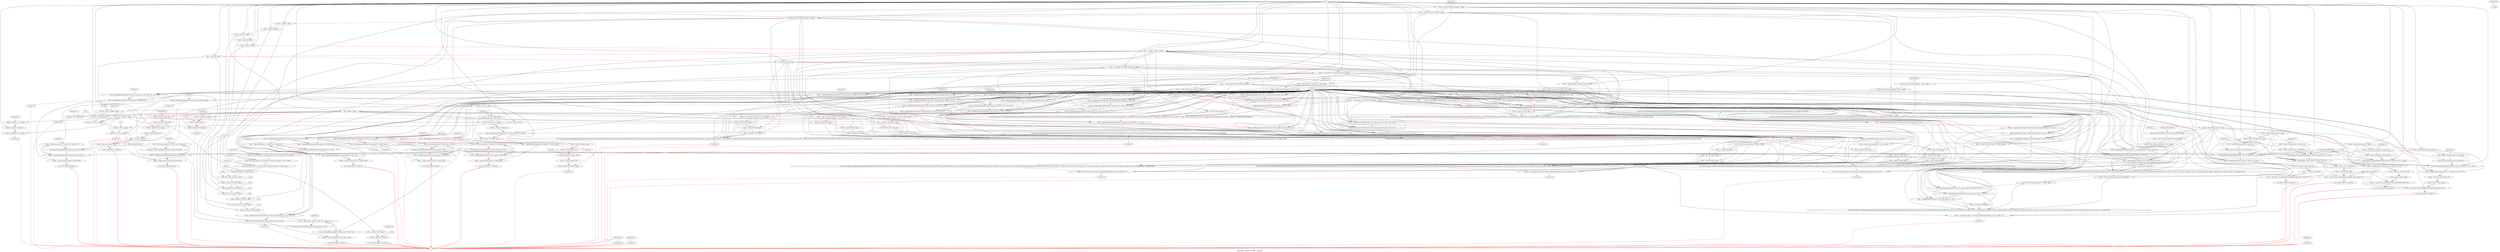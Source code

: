 digraph G {
compound=true
label="Black edges - dataflow, red edges - control flow"
"t410" [label="  %t410 = alloca %\"class.hls::stream.8\"*, align 8"]
"t411" [label="  %t411 = alloca %\"class.hls::stream.8\"*, align 8"]
"t412" [label="  %t412 = alloca %\"class.hls::stream.3\"*, align 8"]
"t413" [label="  %t413 = alloca i16, align 2"]
"t414" [label="  %t414 = alloca i16, align 2"]
"t415" [label="  %t415 = alloca i16, align 2"]
"t416" [label="  %t416 = alloca i16, align 2"]
"t417" [label="  %t417 = alloca i16, align 2"]
"t418" [label="  %t418 = alloca i16, align 2"]
"t419" [label="  %t419 = alloca i16, align 2"]
"t420" [label="  %t420 = alloca i16, align 2"]
"HA_1" [label="  %HA_1 = alloca [480 x [9 x %class.ap_uint.10]], align 16"]
"HA_2" [label="  %HA_2 = alloca [480 x [9 x %class.ap_uint.10]], align 16"]
"HA_3" [label="  %HA_3 = alloca [480 x [9 x %class.ap_uint.10]], align 16"]
"ssv_1" [label="  %ssv_1 = alloca [480 x %class.ap_uint.11], align 16"]
"ssv_2" [label="  %ssv_2 = alloca [480 x %class.ap_uint.11], align 16"]
"ssv_3" [label="  %ssv_3 = alloca [480 x %class.ap_uint.11], align 16"]
"bin_center" [label="  %bin_center = alloca [9 x i16], align 16"]
"offset" [label="  %offset = alloca i16, align 2"]
"bi" [label="  %bi = alloca i16, align 2"]
"_s_i" [label="  %_s_i = alloca i32, align 4"]
"_l_i" [label="  %_l_i = alloca i8, align 1"]
"idx" [label="  %idx = alloca %class.ap_uint.12, align 1"]
"t421" [label="  %t421 = alloca %class.ap_uint.12, align 1"]
"t422" [label="  %t422 = alloca %class.ap_uint.12, align 1"]
"t423" [label="  %t423 = alloca %class.ap_uint.12, align 1"]
"t424" [label="  %t424 = alloca %class.ap_uint.12, align 1"]
"_1" [label="  store %\"class.hls::stream.8\"* %_phase_strm, %\"class.hls::stream.8\"** %t410, align 8"]
"_2" [label="  store %\"class.hls::stream.8\"* %_mag_strm, %\"class.hls::stream.8\"** %t411, align 8"]
"_3" [label="  store %\"class.hls::stream.3\"* %_block_strm, %\"class.hls::stream.3\"** %t412, align 8"]
"_4" [label="  store i16 %_height, i16* %t413, align 2"]
"_5" [label="  store i16 %_width, i16* %t414, align 2"]
"_6" [label="  store i16 %novw, i16* %t415, align 2"]
"_7" [label="  store i16 %nohw, i16* %t416, align 2"]
"_8" [label="  store i16 %novc, i16* %t417, align 2"]
"_9" [label="  store i16 %nohc, i16* %t418, align 2"]
"_10" [label="  store i16 %novb, i16* %t419, align 2"]
"_11" [label="  store i16 %nohb, i16* %t420, align 2"]
"t425" [label="  %t425 = getelementptr inbounds [480 x [9 x %class.ap_uint.10]]* %HA_1, i32 0, i32 0, i32 0"]
"t426" [label="  %t426 = getelementptr inbounds %class.ap_uint.10* %t425, i64 4320"]
"_12" [label="  br label %1"]
"unk_block_1" -> "t410"[color=red]
"i32 1" -> "t410"
"t410" -> "t411"[color=red weight=2]
"i32 1" -> "t411"
"t411" -> "t412"[color=red weight=2]
"i32 1" -> "t412"
"t412" -> "t413"[color=red weight=2]
"i32 1" -> "t413"
"t413" -> "t414"[color=red weight=2]
"i32 1" -> "t414"
"t414" -> "t415"[color=red weight=2]
"i32 1" -> "t415"
"t415" -> "t416"[color=red weight=2]
"i32 1" -> "t416"
"t416" -> "t417"[color=red weight=2]
"i32 1" -> "t417"
"t417" -> "t418"[color=red weight=2]
"i32 1" -> "t418"
"t418" -> "t419"[color=red weight=2]
"i32 1" -> "t419"
"t419" -> "t420"[color=red weight=2]
"i32 1" -> "t420"
"t420" -> "HA_1"[color=red weight=2]
"i32 1" -> "HA_1"
"HA_1" -> "HA_2"[color=red weight=2]
"i32 1" -> "HA_2"
"HA_2" -> "HA_3"[color=red weight=2]
"i32 1" -> "HA_3"
"HA_3" -> "ssv_1"[color=red weight=2]
"i32 1" -> "ssv_1"
"ssv_1" -> "ssv_2"[color=red weight=2]
"i32 1" -> "ssv_2"
"ssv_2" -> "ssv_3"[color=red weight=2]
"i32 1" -> "ssv_3"
"ssv_3" -> "bin_center"[color=red weight=2]
"i32 1" -> "bin_center"
"bin_center" -> "offset"[color=red weight=2]
"i32 1" -> "offset"
"offset" -> "bi"[color=red weight=2]
"i32 1" -> "bi"
"bi" -> "_s_i"[color=red weight=2]
"i32 1" -> "_s_i"
"_s_i" -> "_l_i"[color=red weight=2]
"i32 1" -> "_l_i"
"_l_i" -> "idx"[color=red weight=2]
"i32 1" -> "idx"
"idx" -> "t421"[color=red weight=2]
"i32 1" -> "t421"
"t421" -> "t422"[color=red weight=2]
"i32 1" -> "t422"
"t422" -> "t423"[color=red weight=2]
"i32 1" -> "t423"
"t423" -> "t424"[color=red weight=2]
"i32 1" -> "t424"
"t424" -> "_1"[color=red weight=2]
"_phase_strm" -> "_1"
"t410" -> "_1"
"_1" -> "_2"[color=red weight=2]
"_mag_strm" -> "_2"
"t411" -> "_2"
"_2" -> "_3"[color=red weight=2]
"_block_strm" -> "_3"
"t412" -> "_3"
"_3" -> "_4"[color=red weight=2]
"_height" -> "_4"
"t413" -> "_4"
"_4" -> "_5"[color=red weight=2]
"_width" -> "_5"
"t414" -> "_5"
"_5" -> "_6"[color=red weight=2]
"novw" -> "_6"
"t415" -> "_6"
"_6" -> "_7"[color=red weight=2]
"nohw" -> "_7"
"t416" -> "_7"
"_7" -> "_8"[color=red weight=2]
"novc" -> "_8"
"t417" -> "_8"
"_8" -> "_9"[color=red weight=2]
"nohc" -> "_9"
"t418" -> "_9"
"_9" -> "_10"[color=red weight=2]
"novb" -> "_10"
"t419" -> "_10"
"_10" -> "_11"[color=red weight=2]
"nohb" -> "_11"
"t420" -> "_11"
"_11" -> "t425"[color=red weight=2]
"HA_1" -> "t425"
"i32 0" -> "t425"
"i32 0" -> "t425"
"i32 0" -> "t425"
"t425" -> "t426"[color=red weight=2]
"t425" -> "t426"
"i64 4320" -> "t426"
"t426" -> "_12"[color=red weight=2]
"_12" -> ""[color=red]

"t427" [label="  %t427 = phi %class.ap_uint.10* [ %t425, %0 ], [ %t428, %1 ]"]
"_13" [label="  call void @_ZN7ap_uintILi25EEC1Ev(%class.ap_uint.10* %t427)"]
"t428" [label="  %t428 = getelementptr inbounds %class.ap_uint.10* %t427, i64 1"]
"t429" [label="  %t429 = icmp eq %class.ap_uint.10* %t428, %t426"]
"_14" [label="  br i1 %t429, label %2, label %1"]
"unk_block_2" -> "t427"[color=red]
"t425" -> "t427"
"t428" -> "t427"
"t427" -> "_13"[color=red weight=2]
"t427" -> "_13"
"_ZN7ap_uintILi25EEC1Ev" -> "_13"
"_13" -> "t428"[color=red weight=2]
"t427" -> "t428"
"i64 1" -> "t428"
"t428" -> "t429"[color=red weight=2]
"t428" -> "t429"
"t426" -> "t429"
"t429" -> "_14"[color=red weight=2]
"t429" -> "_14"
"_14" -> ""[color=red]
"_14" -> ""[color=red]

"t430" [label="  %t430 = getelementptr inbounds [480 x [9 x %class.ap_uint.10]]* %HA_2, i32 0, i32 0, i32 0"]
"t431" [label="  %t431 = getelementptr inbounds %class.ap_uint.10* %t430, i64 4320"]
"_15" [label="  br label %3"]
"unk_block_3" -> "t430"[color=red]
"HA_2" -> "t430"
"i32 0" -> "t430"
"i32 0" -> "t430"
"i32 0" -> "t430"
"t430" -> "t431"[color=red weight=2]
"t430" -> "t431"
"i64 4320" -> "t431"
"t431" -> "_15"[color=red weight=2]
"_15" -> ""[color=red]

"t432" [label="  %t432 = phi %class.ap_uint.10* [ %t430, %2 ], [ %t433, %3 ]"]
"_16" [label="  call void @_ZN7ap_uintILi25EEC1Ev(%class.ap_uint.10* %t432)"]
"t433" [label="  %t433 = getelementptr inbounds %class.ap_uint.10* %t432, i64 1"]
"t434" [label="  %t434 = icmp eq %class.ap_uint.10* %t433, %t431"]
"_17" [label="  br i1 %t434, label %4, label %3"]
"unk_block_4" -> "t432"[color=red]
"t430" -> "t432"
"t433" -> "t432"
"t432" -> "_16"[color=red weight=2]
"t432" -> "_16"
"_ZN7ap_uintILi25EEC1Ev" -> "_16"
"_16" -> "t433"[color=red weight=2]
"t432" -> "t433"
"i64 1" -> "t433"
"t433" -> "t434"[color=red weight=2]
"t433" -> "t434"
"t431" -> "t434"
"t434" -> "_17"[color=red weight=2]
"t434" -> "_17"
"_17" -> ""[color=red]
"_17" -> ""[color=red]

"t435" [label="  %t435 = getelementptr inbounds [480 x [9 x %class.ap_uint.10]]* %HA_3, i32 0, i32 0, i32 0"]
"t436" [label="  %t436 = getelementptr inbounds %class.ap_uint.10* %t435, i64 4320"]
"_18" [label="  br label %5"]
"unk_block_5" -> "t435"[color=red]
"HA_3" -> "t435"
"i32 0" -> "t435"
"i32 0" -> "t435"
"i32 0" -> "t435"
"t435" -> "t436"[color=red weight=2]
"t435" -> "t436"
"i64 4320" -> "t436"
"t436" -> "_18"[color=red weight=2]
"_18" -> ""[color=red]

"t437" [label="  %t437 = phi %class.ap_uint.10* [ %t435, %4 ], [ %t438, %5 ]"]
"_19" [label="  call void @_ZN7ap_uintILi25EEC1Ev(%class.ap_uint.10* %t437)"]
"t438" [label="  %t438 = getelementptr inbounds %class.ap_uint.10* %t437, i64 1"]
"t439" [label="  %t439 = icmp eq %class.ap_uint.10* %t438, %t436"]
"_20" [label="  br i1 %t439, label %6, label %5"]
"unk_block_6" -> "t437"[color=red]
"t435" -> "t437"
"t438" -> "t437"
"t437" -> "_19"[color=red weight=2]
"t437" -> "_19"
"_ZN7ap_uintILi25EEC1Ev" -> "_19"
"_19" -> "t438"[color=red weight=2]
"t437" -> "t438"
"i64 1" -> "t438"
"t438" -> "t439"[color=red weight=2]
"t438" -> "t439"
"t436" -> "t439"
"t439" -> "_20"[color=red weight=2]
"t439" -> "_20"
"_20" -> ""[color=red]
"_20" -> ""[color=red]

"t440" [label="  %t440 = getelementptr inbounds [480 x %class.ap_uint.11]* %ssv_1, i32 0, i32 0"]
"t441" [label="  %t441 = getelementptr inbounds %class.ap_uint.11* %t440, i64 480"]
"_21" [label="  br label %7"]
"unk_block_7" -> "t440"[color=red]
"ssv_1" -> "t440"
"i32 0" -> "t440"
"i32 0" -> "t440"
"t440" -> "t441"[color=red weight=2]
"t440" -> "t441"
"i64 480" -> "t441"
"t441" -> "_21"[color=red weight=2]
"_21" -> ""[color=red]

"t442" [label="  %t442 = phi %class.ap_uint.11* [ %t440, %6 ], [ %t443, %7 ]"]
"_22" [label="  call void @_ZN7ap_uintILi48EEC1Ev(%class.ap_uint.11* %t442)"]
"t443" [label="  %t443 = getelementptr inbounds %class.ap_uint.11* %t442, i64 1"]
"t444" [label="  %t444 = icmp eq %class.ap_uint.11* %t443, %t441"]
"_23" [label="  br i1 %t444, label %8, label %7"]
"unk_block_8" -> "t442"[color=red]
"t440" -> "t442"
"t443" -> "t442"
"t442" -> "_22"[color=red weight=2]
"t442" -> "_22"
"_ZN7ap_uintILi48EEC1Ev" -> "_22"
"_22" -> "t443"[color=red weight=2]
"t442" -> "t443"
"i64 1" -> "t443"
"t443" -> "t444"[color=red weight=2]
"t443" -> "t444"
"t441" -> "t444"
"t444" -> "_23"[color=red weight=2]
"t444" -> "_23"
"_23" -> ""[color=red]
"_23" -> ""[color=red]

"t445" [label="  %t445 = getelementptr inbounds [480 x %class.ap_uint.11]* %ssv_2, i32 0, i32 0"]
"t446" [label="  %t446 = getelementptr inbounds %class.ap_uint.11* %t445, i64 480"]
"_24" [label="  br label %9"]
"unk_block_9" -> "t445"[color=red]
"ssv_2" -> "t445"
"i32 0" -> "t445"
"i32 0" -> "t445"
"t445" -> "t446"[color=red weight=2]
"t445" -> "t446"
"i64 480" -> "t446"
"t446" -> "_24"[color=red weight=2]
"_24" -> ""[color=red]

"t447" [label="  %t447 = phi %class.ap_uint.11* [ %t445, %8 ], [ %t448, %9 ]"]
"_25" [label="  call void @_ZN7ap_uintILi48EEC1Ev(%class.ap_uint.11* %t447)"]
"t448" [label="  %t448 = getelementptr inbounds %class.ap_uint.11* %t447, i64 1"]
"t449" [label="  %t449 = icmp eq %class.ap_uint.11* %t448, %t446"]
"_26" [label="  br i1 %t449, label %10, label %9"]
"unk_block_10" -> "t447"[color=red]
"t445" -> "t447"
"t448" -> "t447"
"t447" -> "_25"[color=red weight=2]
"t447" -> "_25"
"_ZN7ap_uintILi48EEC1Ev" -> "_25"
"_25" -> "t448"[color=red weight=2]
"t447" -> "t448"
"i64 1" -> "t448"
"t448" -> "t449"[color=red weight=2]
"t448" -> "t449"
"t446" -> "t449"
"t449" -> "_26"[color=red weight=2]
"t449" -> "_26"
"_26" -> ""[color=red]
"_26" -> ""[color=red]

"t450" [label="  %t450 = getelementptr inbounds [480 x %class.ap_uint.11]* %ssv_3, i32 0, i32 0"]
"t451" [label="  %t451 = getelementptr inbounds %class.ap_uint.11* %t450, i64 480"]
"_27" [label="  br label %11"]
"unk_block_11" -> "t450"[color=red]
"ssv_3" -> "t450"
"i32 0" -> "t450"
"i32 0" -> "t450"
"t450" -> "t451"[color=red weight=2]
"t450" -> "t451"
"i64 480" -> "t451"
"t451" -> "_27"[color=red weight=2]
"_27" -> ""[color=red]

"t452" [label="  %t452 = phi %class.ap_uint.11* [ %t450, %10 ], [ %t453, %11 ]"]
"_28" [label="  call void @_ZN7ap_uintILi48EEC1Ev(%class.ap_uint.11* %t452)"]
"t453" [label="  %t453 = getelementptr inbounds %class.ap_uint.11* %t452, i64 1"]
"t454" [label="  %t454 = icmp eq %class.ap_uint.11* %t453, %t451"]
"_29" [label="  br i1 %t454, label %12, label %11"]
"unk_block_12" -> "t452"[color=red]
"t450" -> "t452"
"t453" -> "t452"
"t452" -> "_28"[color=red weight=2]
"t452" -> "_28"
"_ZN7ap_uintILi48EEC1Ev" -> "_28"
"_28" -> "t453"[color=red weight=2]
"t452" -> "t453"
"i64 1" -> "t453"
"t453" -> "t454"[color=red weight=2]
"t453" -> "t454"
"t451" -> "t454"
"t454" -> "_29"[color=red weight=2]
"t454" -> "_29"
"_29" -> ""[color=red]
"_29" -> ""[color=red]

"_30" [label="  store i16 1280, i16* %offset, align 2"]
"_31" [label="  store i16 0, i16* %bi, align 2"]
"_32" [label="  store i32 0, i32* %_s_i, align 4"]
"_33" [label="  store i8 0, i8* %_l_i, align 1"]
"_34" [label="  store i32 0, i32* %_s_i, align 4"]
"_35" [label="  br label %13"]
"unk_block_13" -> "_30"[color=red]
"i16 1280" -> "_30"
"offset" -> "_30"
"_30" -> "_31"[color=red weight=2]
"i16 0" -> "_31"
"bi" -> "_31"
"_31" -> "_32"[color=red weight=2]
"i32 0" -> "_32"
"_s_i" -> "_32"
"_32" -> "_33"[color=red weight=2]
"i8 0" -> "_33"
"_l_i" -> "_33"
"_33" -> "_34"[color=red weight=2]
"i32 0" -> "_34"
"_s_i" -> "_34"
"_34" -> "_35"[color=red weight=2]
"_35" -> ""[color=red]

"t455" [label="  %t455 = load i32* %_s_i, align 4"]
"t456" [label="  %t456 = icmp sle i32 %t455, 8"]
"_36" [label="  br i1 %t456, label %14, label %16"]
"unk_block_14" -> "t455"[color=red]
"_s_i" -> "t455"
"t455" -> "t456"[color=red weight=2]
"t455" -> "t456"
"i32 8" -> "t456"
"t456" -> "_36"[color=red weight=2]
"t456" -> "_36"
"_36" -> ""[color=red]
"_36" -> ""[color=red]

"t457" [label="  %t457 = load i16* %offset, align 2"]
"t458" [label="  %t458 = load i32* %_s_i, align 4"]
"t459" [label="  %t459 = sext i32 %t458 to i64"]
"t460" [label="  %t460 = getelementptr inbounds [9 x i16]* %bin_center, i32 0, i64 %t459"]
"_37" [label="  store i16 %t457, i16* %t460, align 2"]
"t461" [label="  %t461 = load i16* %offset, align 2"]
"t462" [label="  %t462 = zext i16 %t461 to i32"]
"t463" [label="  %t463 = add nsw i32 %t462, 2560"]
"t464" [label="  %t464 = trunc i32 %t463 to i16"]
"_38" [label="  store i16 %t464, i16* %offset, align 2"]
"_39" [label="  br label %15"]
"unk_block_15" -> "t457"[color=red]
"offset" -> "t457"
"t457" -> "t458"[color=red weight=2]
"_s_i" -> "t458"
"t458" -> "t459"[color=red weight=2]
"t458" -> "t459"
"t459" -> "t460"[color=red weight=2]
"bin_center" -> "t460"
"i32 0" -> "t460"
"t459" -> "t460"
"t460" -> "_37"[color=red weight=2]
"t457" -> "_37"
"t460" -> "_37"
"_37" -> "t461"[color=red weight=2]
"offset" -> "t461"
"t461" -> "t462"[color=red weight=2]
"t461" -> "t462"
"t462" -> "t463"[color=red weight=2]
"t462" -> "t463"
"i32 2560" -> "t463"
"t463" -> "t464"[color=red weight=2]
"t463" -> "t464"
"t464" -> "_38"[color=red weight=2]
"t464" -> "_38"
"offset" -> "_38"
"_38" -> "_39"[color=red weight=2]
"_39" -> ""[color=red]

"t465" [label="  %t465 = load i32* %_s_i, align 4"]
"t466" [label="  %t466 = add nsw i32 %t465, 1"]
"_40" [label="  store i32 %t466, i32* %_s_i, align 4"]
"_41" [label="  br label %13"]
"unk_block_16" -> "t465"[color=red]
"_s_i" -> "t465"
"t465" -> "t466"[color=red weight=2]
"t465" -> "t466"
"i32 1" -> "t466"
"t466" -> "_40"[color=red weight=2]
"t466" -> "_40"
"_s_i" -> "_40"
"_40" -> "_41"[color=red weight=2]
"_41" -> ""[color=red]

"_42" [label="  call void @_ZN7ap_uintILi2EEC1Ev(%class.ap_uint.12* %idx)"]
"t467" [label="  %t467 = load %\"class.hls::stream.8\"** %t410, align 8"]
"t468" [label="  %t468 = load %\"class.hls::stream.8\"** %t411, align 8"]
"t469" [label="  %t469 = getelementptr inbounds [480 x [9 x %class.ap_uint.10]]* %HA_1, i32 0, i32 0"]
"t470" [label="  %t470 = getelementptr inbounds [480 x %class.ap_uint.11]* %ssv_1, i32 0, i32 0"]
"t471" [label="  %t471 = getelementptr inbounds [9 x i16]* %bin_center, i32 0, i32 0"]
"t472" [label="  %t472 = load i16* %t418, align 2"]
"_43" [label="  call void @_ZL204p_Z17xFDHOGcomputeHistILi2160ELi3840ELi2ELi1ELi5ELi8ELi8ELi480ELi3840ELi8ELi20ELi9E7ap_uintILi25EE7ap_uintILi48EEER6streamI7ap_uintILi16EEER6streamI7ap_uintILi16EEEPA9_7ap_uintILi25EEP7ap_uintILi48EEPtt_1RN3hls6streamI7ap_uintILi16EEEES4_PA9_S1_ILi25EEPS1_ILi48EEPtt(%\"class.hls::stream.8\"* %t467, %\"class.hls::stream.8\"* %t468, [9 x %class.ap_uint.10]* %t469, %class.ap_uint.11* %t470, i16* %t471, i16 zeroext %t472)"]
"t473" [label="  %t473 = load %\"class.hls::stream.8\"** %t410, align 8"]
"t474" [label="  %t474 = load %\"class.hls::stream.8\"** %t411, align 8"]
"t475" [label="  %t475 = getelementptr inbounds [480 x [9 x %class.ap_uint.10]]* %HA_2, i32 0, i32 0"]
"t476" [label="  %t476 = getelementptr inbounds [480 x %class.ap_uint.11]* %ssv_2, i32 0, i32 0"]
"t477" [label="  %t477 = getelementptr inbounds [9 x i16]* %bin_center, i32 0, i32 0"]
"t478" [label="  %t478 = load i16* %t418, align 2"]
"_44" [label="  call void @_ZL204p_Z17xFDHOGcomputeHistILi2160ELi3840ELi2ELi1ELi5ELi8ELi8ELi480ELi3840ELi8ELi20ELi9E7ap_uintILi25EE7ap_uintILi48EEER6streamI7ap_uintILi16EEER6streamI7ap_uintILi16EEEPA9_7ap_uintILi25EEP7ap_uintILi48EEPtt_1RN3hls6streamI7ap_uintILi16EEEES4_PA9_S1_ILi25EEPS1_ILi48EEPtt(%\"class.hls::stream.8\"* %t473, %\"class.hls::stream.8\"* %t474, [9 x %class.ap_uint.10]* %t475, %class.ap_uint.11* %t476, i16* %t477, i16 zeroext %t478)"]
"t479" [label="  %t479 = call %class.ap_uint.12* @_ZN7ap_uintILi2EEaSEi(%class.ap_uint.12* %idx, i32 2)"]
"_45" [label="  br label %17"]
"unk_block_17" -> "_42"[color=red]
"idx" -> "_42"
"_ZN7ap_uintILi2EEC1Ev" -> "_42"
"_42" -> "t467"[color=red weight=2]
"t410" -> "t467"
"t467" -> "t468"[color=red weight=2]
"t411" -> "t468"
"t468" -> "t469"[color=red weight=2]
"HA_1" -> "t469"
"i32 0" -> "t469"
"i32 0" -> "t469"
"t469" -> "t470"[color=red weight=2]
"ssv_1" -> "t470"
"i32 0" -> "t470"
"i32 0" -> "t470"
"t470" -> "t471"[color=red weight=2]
"bin_center" -> "t471"
"i32 0" -> "t471"
"i32 0" -> "t471"
"t471" -> "t472"[color=red weight=2]
"t418" -> "t472"
"t472" -> "_43"[color=red weight=2]
"t467" -> "_43"
"t468" -> "_43"
"t469" -> "_43"
"t470" -> "_43"
"t471" -> "_43"
"t472" -> "_43"
"_ZL204p_Z17xFDHOGcomputeHistILi2160ELi3840ELi2ELi1ELi5ELi8ELi8ELi480ELi3840ELi8ELi20ELi9E7ap_uintILi25EE7ap_uintILi48EEER6streamI7ap_uintILi16EEER6streamI7ap_uintILi16EEEPA9_7ap_uintILi25EEP7ap_uintILi48EEPtt_1RN3hls6streamI7ap_uintILi16EEEES4_PA9_S1_ILi25EEPS1_ILi48EEPtt" -> "_43"
"_43" -> "t473"[color=red weight=2]
"t410" -> "t473"
"t473" -> "t474"[color=red weight=2]
"t411" -> "t474"
"t474" -> "t475"[color=red weight=2]
"HA_2" -> "t475"
"i32 0" -> "t475"
"i32 0" -> "t475"
"t475" -> "t476"[color=red weight=2]
"ssv_2" -> "t476"
"i32 0" -> "t476"
"i32 0" -> "t476"
"t476" -> "t477"[color=red weight=2]
"bin_center" -> "t477"
"i32 0" -> "t477"
"i32 0" -> "t477"
"t477" -> "t478"[color=red weight=2]
"t418" -> "t478"
"t478" -> "_44"[color=red weight=2]
"t473" -> "_44"
"t474" -> "_44"
"t475" -> "_44"
"t476" -> "_44"
"t477" -> "_44"
"t478" -> "_44"
"_ZL204p_Z17xFDHOGcomputeHistILi2160ELi3840ELi2ELi1ELi5ELi8ELi8ELi480ELi3840ELi8ELi20ELi9E7ap_uintILi25EE7ap_uintILi48EEER6streamI7ap_uintILi16EEER6streamI7ap_uintILi16EEEPA9_7ap_uintILi25EEP7ap_uintILi48EEPtt_1RN3hls6streamI7ap_uintILi16EEEES4_PA9_S1_ILi25EEPS1_ILi48EEPtt" -> "_44"
"_44" -> "t479"[color=red weight=2]
"idx" -> "t479"
"i32 2" -> "t479"
"_ZN7ap_uintILi2EEaSEi" -> "t479"
"t479" -> "_45"[color=red weight=2]
"_45" -> ""[color=red]

"_46" [label="  store i16 0, i16* %bi, align 2"]
"_47" [label="  br label %18"]
"unk_block_18" -> "_46"[color=red]
"i16 0" -> "_46"
"bi" -> "_46"
"_46" -> "_47"[color=red weight=2]
"_47" -> ""[color=red]

"t480" [label="  %t480 = load i16* %bi, align 2"]
"t481" [label="  %t481 = zext i16 %t480 to i32"]
"t482" [label="  %t482 = load i16* %t419, align 2"]
"t483" [label="  %t483 = zext i16 %t482 to i32"]
"t484" [label="  %t484 = sub nsw i32 %t483, 1"]
"t485" [label="  %t485 = icmp slt i32 %t481, %t484"]
"_48" [label="  br i1 %t485, label %19, label %27"]
"unk_block_19" -> "t480"[color=red]
"bi" -> "t480"
"t480" -> "t481"[color=red weight=2]
"t480" -> "t481"
"t481" -> "t482"[color=red weight=2]
"t419" -> "t482"
"t482" -> "t483"[color=red weight=2]
"t482" -> "t483"
"t483" -> "t484"[color=red weight=2]
"t483" -> "t484"
"i32 1" -> "t484"
"t484" -> "t485"[color=red weight=2]
"t481" -> "t485"
"t484" -> "t485"
"t485" -> "_48"[color=red weight=2]
"t485" -> "_48"
"_48" -> ""[color=red]
"_48" -> ""[color=red]

"t486" [label="  %t486 = bitcast %class.ap_uint.12* %t421 to i8*"]
"t487" [label="  %t487 = bitcast %class.ap_uint.12* %idx to i8*"]
"_49" [label="  call void @llvm.memcpy.p0i8.p0i8.i64(i8* %t486, i8* %t487, i64 1, i32 1, i1 false)"]
"t488" [label="  %t488 = getelementptr %class.ap_uint.12* %t421, i32 0, i32 0"]
"t489" [label="  %t489 = bitcast [1 x i8]* %t488 to i8*"]
"t490" [label="  %t490 = load i8* %t489, align 1"]
"t491" [label="  %t491 = call zeroext i1 @_ZeqILi2EEb7ap_uintIXT_EEi(i8 %t490, i32 2)"]
"_50" [label="  br i1 %t491, label %20, label %21"]
"unk_block_20" -> "t486"[color=red]
"t421" -> "t486"
"t486" -> "t487"[color=red weight=2]
"idx" -> "t487"
"t487" -> "_49"[color=red weight=2]
"t486" -> "_49"
"t487" -> "_49"
"i64 1" -> "_49"
"i32 1" -> "_49"
"i1 false" -> "_49"
"llvm.memcpy.p0i8.p0i8.i64" -> "_49"
"_49" -> "t488"[color=red weight=2]
"t421" -> "t488"
"i32 0" -> "t488"
"i32 0" -> "t488"
"t488" -> "t489"[color=red weight=2]
"t488" -> "t489"
"t489" -> "t490"[color=red weight=2]
"t489" -> "t490"
"t490" -> "t491"[color=red weight=2]
"t490" -> "t491"
"i32 2" -> "t491"
"_ZeqILi2EEb7ap_uintIXT_EEi" -> "t491"
"t491" -> "_50"[color=red weight=2]
"t491" -> "_50"
"_50" -> ""[color=red]
"_50" -> ""[color=red]

"t492" [label="  %t492 = load %\"class.hls::stream.8\"** %t410, align 8"]
"t493" [label="  %t493 = load %\"class.hls::stream.8\"** %t411, align 8"]
"t494" [label="  %t494 = getelementptr inbounds [480 x [9 x %class.ap_uint.10]]* %HA_3, i32 0, i32 0"]
"t495" [label="  %t495 = getelementptr inbounds [480 x %class.ap_uint.11]* %ssv_3, i32 0, i32 0"]
"t496" [label="  %t496 = getelementptr inbounds [9 x i16]* %bin_center, i32 0, i32 0"]
"t497" [label="  %t497 = load i16* %t418, align 2"]
"_51" [label="  call void @_ZL204p_Z17xFDHOGcomputeHistILi2160ELi3840ELi2ELi1ELi5ELi8ELi8ELi480ELi3840ELi8ELi20ELi9E7ap_uintILi25EE7ap_uintILi48EEER6streamI7ap_uintILi16EEER6streamI7ap_uintILi16EEEPA9_7ap_uintILi25EEP7ap_uintILi48EEPtt_1RN3hls6streamI7ap_uintILi16EEEES4_PA9_S1_ILi25EEPS1_ILi48EEPtt(%\"class.hls::stream.8\"* %t492, %\"class.hls::stream.8\"* %t493, [9 x %class.ap_uint.10]* %t494, %class.ap_uint.11* %t495, i16* %t496, i16 zeroext %t497)"]
"t498" [label="  %t498 = getelementptr inbounds [480 x [9 x %class.ap_uint.10]]* %HA_1, i32 0, i32 0"]
"t499" [label="  %t499 = getelementptr inbounds [480 x [9 x %class.ap_uint.10]]* %HA_2, i32 0, i32 0"]
"t500" [label="  %t500 = getelementptr inbounds [480 x %class.ap_uint.11]* %ssv_1, i32 0, i32 0"]
"t501" [label="  %t501 = getelementptr inbounds [480 x %class.ap_uint.11]* %ssv_2, i32 0, i32 0"]
"t502" [label="  %t502 = load %\"class.hls::stream.3\"** %t412, align 8"]
"t503" [label="  %t503 = load i16* %bi, align 2"]
"t504" [label="  %t504 = load i16* %t420, align 2"]
"t505" [label="  %t505 = load i16* %t418, align 2"]
"_52" [label="  call void @_ZL240p_Z15xFDHOGNormalizeILi2160ELi3840ELi2ELi1ELi45ELi480ELi2ELi2ELi473ELi255ELi36ELi128ELi64ELi8ELi8ELi479ELi9E7ap_uintILi25EE7ap_uintILi48EEEPA9_7ap_uintILi25EEPA9_7ap_uintILi25EEP7ap_uintILi48EEP7ap_uintILi48EER6streamI7ap_uintILi576EEEttt_1PA9_7ap_uintILi25EES2_PS_ILi48EES4_RN3hls6streamIS_ILi576EEEEttt([9 x %class.ap_uint.10]* %t498, [9 x %class.ap_uint.10]* %t499, %class.ap_uint.11* %t500, %class.ap_uint.11* %t501, %\"class.hls::stream.3\"* %t502, i16 zeroext %t503, i16 zeroext %t504, i16 zeroext %t505)"]
"t506" [label="  %t506 = call %class.ap_uint.12* @_ZN7ap_uintILi2EEaSEi(%class.ap_uint.12* %idx, i32 0)"]
"_53" [label="  br label %25"]
"unk_block_21" -> "t492"[color=red]
"t410" -> "t492"
"t492" -> "t493"[color=red weight=2]
"t411" -> "t493"
"t493" -> "t494"[color=red weight=2]
"HA_3" -> "t494"
"i32 0" -> "t494"
"i32 0" -> "t494"
"t494" -> "t495"[color=red weight=2]
"ssv_3" -> "t495"
"i32 0" -> "t495"
"i32 0" -> "t495"
"t495" -> "t496"[color=red weight=2]
"bin_center" -> "t496"
"i32 0" -> "t496"
"i32 0" -> "t496"
"t496" -> "t497"[color=red weight=2]
"t418" -> "t497"
"t497" -> "_51"[color=red weight=2]
"t492" -> "_51"
"t493" -> "_51"
"t494" -> "_51"
"t495" -> "_51"
"t496" -> "_51"
"t497" -> "_51"
"_ZL204p_Z17xFDHOGcomputeHistILi2160ELi3840ELi2ELi1ELi5ELi8ELi8ELi480ELi3840ELi8ELi20ELi9E7ap_uintILi25EE7ap_uintILi48EEER6streamI7ap_uintILi16EEER6streamI7ap_uintILi16EEEPA9_7ap_uintILi25EEP7ap_uintILi48EEPtt_1RN3hls6streamI7ap_uintILi16EEEES4_PA9_S1_ILi25EEPS1_ILi48EEPtt" -> "_51"
"_51" -> "t498"[color=red weight=2]
"HA_1" -> "t498"
"i32 0" -> "t498"
"i32 0" -> "t498"
"t498" -> "t499"[color=red weight=2]
"HA_2" -> "t499"
"i32 0" -> "t499"
"i32 0" -> "t499"
"t499" -> "t500"[color=red weight=2]
"ssv_1" -> "t500"
"i32 0" -> "t500"
"i32 0" -> "t500"
"t500" -> "t501"[color=red weight=2]
"ssv_2" -> "t501"
"i32 0" -> "t501"
"i32 0" -> "t501"
"t501" -> "t502"[color=red weight=2]
"t412" -> "t502"
"t502" -> "t503"[color=red weight=2]
"bi" -> "t503"
"t503" -> "t504"[color=red weight=2]
"t420" -> "t504"
"t504" -> "t505"[color=red weight=2]
"t418" -> "t505"
"t505" -> "_52"[color=red weight=2]
"t498" -> "_52"
"t499" -> "_52"
"t500" -> "_52"
"t501" -> "_52"
"t502" -> "_52"
"t503" -> "_52"
"t504" -> "_52"
"t505" -> "_52"
"_ZL240p_Z15xFDHOGNormalizeILi2160ELi3840ELi2ELi1ELi45ELi480ELi2ELi2ELi473ELi255ELi36ELi128ELi64ELi8ELi8ELi479ELi9E7ap_uintILi25EE7ap_uintILi48EEEPA9_7ap_uintILi25EEPA9_7ap_uintILi25EEP7ap_uintILi48EEP7ap_uintILi48EER6streamI7ap_uintILi576EEEttt_1PA9_7ap_uintILi25EES2_PS_ILi48EES4_RN3hls6streamIS_ILi576EEEEttt" -> "_52"
"_52" -> "t506"[color=red weight=2]
"idx" -> "t506"
"i32 0" -> "t506"
"_ZN7ap_uintILi2EEaSEi" -> "t506"
"t506" -> "_53"[color=red weight=2]
"_53" -> ""[color=red]

"t507" [label="  %t507 = bitcast %class.ap_uint.12* %t422 to i8*"]
"t508" [label="  %t508 = bitcast %class.ap_uint.12* %idx to i8*"]
"_54" [label="  call void @llvm.memcpy.p0i8.p0i8.i64(i8* %t507, i8* %t508, i64 1, i32 1, i1 false)"]
"t509" [label="  %t509 = getelementptr %class.ap_uint.12* %t422, i32 0, i32 0"]
"t510" [label="  %t510 = bitcast [1 x i8]* %t509 to i8*"]
"t511" [label="  %t511 = load i8* %t510, align 1"]
"t512" [label="  %t512 = call zeroext i1 @_ZeqILi2EEb7ap_uintIXT_EEi(i8 %t511, i32 0)"]
"_55" [label="  br i1 %t512, label %22, label %23"]
"unk_block_22" -> "t507"[color=red]
"t422" -> "t507"
"t507" -> "t508"[color=red weight=2]
"idx" -> "t508"
"t508" -> "_54"[color=red weight=2]
"t507" -> "_54"
"t508" -> "_54"
"i64 1" -> "_54"
"i32 1" -> "_54"
"i1 false" -> "_54"
"llvm.memcpy.p0i8.p0i8.i64" -> "_54"
"_54" -> "t509"[color=red weight=2]
"t422" -> "t509"
"i32 0" -> "t509"
"i32 0" -> "t509"
"t509" -> "t510"[color=red weight=2]
"t509" -> "t510"
"t510" -> "t511"[color=red weight=2]
"t510" -> "t511"
"t511" -> "t512"[color=red weight=2]
"t511" -> "t512"
"i32 0" -> "t512"
"_ZeqILi2EEb7ap_uintIXT_EEi" -> "t512"
"t512" -> "_55"[color=red weight=2]
"t512" -> "_55"
"_55" -> ""[color=red]
"_55" -> ""[color=red]

"t513" [label="  %t513 = load %\"class.hls::stream.8\"** %t410, align 8"]
"t514" [label="  %t514 = load %\"class.hls::stream.8\"** %t411, align 8"]
"t515" [label="  %t515 = getelementptr inbounds [480 x [9 x %class.ap_uint.10]]* %HA_1, i32 0, i32 0"]
"t516" [label="  %t516 = getelementptr inbounds [480 x %class.ap_uint.11]* %ssv_1, i32 0, i32 0"]
"t517" [label="  %t517 = getelementptr inbounds [9 x i16]* %bin_center, i32 0, i32 0"]
"t518" [label="  %t518 = load i16* %t418, align 2"]
"_56" [label="  call void @_ZL204p_Z17xFDHOGcomputeHistILi2160ELi3840ELi2ELi1ELi5ELi8ELi8ELi480ELi3840ELi8ELi20ELi9E7ap_uintILi25EE7ap_uintILi48EEER6streamI7ap_uintILi16EEER6streamI7ap_uintILi16EEEPA9_7ap_uintILi25EEP7ap_uintILi48EEPtt_1RN3hls6streamI7ap_uintILi16EEEES4_PA9_S1_ILi25EEPS1_ILi48EEPtt(%\"class.hls::stream.8\"* %t513, %\"class.hls::stream.8\"* %t514, [9 x %class.ap_uint.10]* %t515, %class.ap_uint.11* %t516, i16* %t517, i16 zeroext %t518)"]
"t519" [label="  %t519 = getelementptr inbounds [480 x [9 x %class.ap_uint.10]]* %HA_2, i32 0, i32 0"]
"t520" [label="  %t520 = getelementptr inbounds [480 x [9 x %class.ap_uint.10]]* %HA_3, i32 0, i32 0"]
"t521" [label="  %t521 = getelementptr inbounds [480 x %class.ap_uint.11]* %ssv_2, i32 0, i32 0"]
"t522" [label="  %t522 = getelementptr inbounds [480 x %class.ap_uint.11]* %ssv_3, i32 0, i32 0"]
"t523" [label="  %t523 = load %\"class.hls::stream.3\"** %t412, align 8"]
"t524" [label="  %t524 = load i16* %bi, align 2"]
"t525" [label="  %t525 = load i16* %t420, align 2"]
"t526" [label="  %t526 = load i16* %t418, align 2"]
"_57" [label="  call void @_ZL240p_Z15xFDHOGNormalizeILi2160ELi3840ELi2ELi1ELi45ELi480ELi2ELi2ELi473ELi255ELi36ELi128ELi64ELi8ELi8ELi479ELi9E7ap_uintILi25EE7ap_uintILi48EEEPA9_7ap_uintILi25EEPA9_7ap_uintILi25EEP7ap_uintILi48EEP7ap_uintILi48EER6streamI7ap_uintILi576EEEttt_1PA9_7ap_uintILi25EES2_PS_ILi48EES4_RN3hls6streamIS_ILi576EEEEttt([9 x %class.ap_uint.10]* %t519, [9 x %class.ap_uint.10]* %t520, %class.ap_uint.11* %t521, %class.ap_uint.11* %t522, %\"class.hls::stream.3\"* %t523, i16 zeroext %t524, i16 zeroext %t525, i16 zeroext %t526)"]
"t527" [label="  %t527 = call %class.ap_uint.12* @_ZN7ap_uintILi2EEaSEi(%class.ap_uint.12* %idx, i32 1)"]
"_58" [label="  br label %24"]
"unk_block_23" -> "t513"[color=red]
"t410" -> "t513"
"t513" -> "t514"[color=red weight=2]
"t411" -> "t514"
"t514" -> "t515"[color=red weight=2]
"HA_1" -> "t515"
"i32 0" -> "t515"
"i32 0" -> "t515"
"t515" -> "t516"[color=red weight=2]
"ssv_1" -> "t516"
"i32 0" -> "t516"
"i32 0" -> "t516"
"t516" -> "t517"[color=red weight=2]
"bin_center" -> "t517"
"i32 0" -> "t517"
"i32 0" -> "t517"
"t517" -> "t518"[color=red weight=2]
"t418" -> "t518"
"t518" -> "_56"[color=red weight=2]
"t513" -> "_56"
"t514" -> "_56"
"t515" -> "_56"
"t516" -> "_56"
"t517" -> "_56"
"t518" -> "_56"
"_ZL204p_Z17xFDHOGcomputeHistILi2160ELi3840ELi2ELi1ELi5ELi8ELi8ELi480ELi3840ELi8ELi20ELi9E7ap_uintILi25EE7ap_uintILi48EEER6streamI7ap_uintILi16EEER6streamI7ap_uintILi16EEEPA9_7ap_uintILi25EEP7ap_uintILi48EEPtt_1RN3hls6streamI7ap_uintILi16EEEES4_PA9_S1_ILi25EEPS1_ILi48EEPtt" -> "_56"
"_56" -> "t519"[color=red weight=2]
"HA_2" -> "t519"
"i32 0" -> "t519"
"i32 0" -> "t519"
"t519" -> "t520"[color=red weight=2]
"HA_3" -> "t520"
"i32 0" -> "t520"
"i32 0" -> "t520"
"t520" -> "t521"[color=red weight=2]
"ssv_2" -> "t521"
"i32 0" -> "t521"
"i32 0" -> "t521"
"t521" -> "t522"[color=red weight=2]
"ssv_3" -> "t522"
"i32 0" -> "t522"
"i32 0" -> "t522"
"t522" -> "t523"[color=red weight=2]
"t412" -> "t523"
"t523" -> "t524"[color=red weight=2]
"bi" -> "t524"
"t524" -> "t525"[color=red weight=2]
"t420" -> "t525"
"t525" -> "t526"[color=red weight=2]
"t418" -> "t526"
"t526" -> "_57"[color=red weight=2]
"t519" -> "_57"
"t520" -> "_57"
"t521" -> "_57"
"t522" -> "_57"
"t523" -> "_57"
"t524" -> "_57"
"t525" -> "_57"
"t526" -> "_57"
"_ZL240p_Z15xFDHOGNormalizeILi2160ELi3840ELi2ELi1ELi45ELi480ELi2ELi2ELi473ELi255ELi36ELi128ELi64ELi8ELi8ELi479ELi9E7ap_uintILi25EE7ap_uintILi48EEEPA9_7ap_uintILi25EEPA9_7ap_uintILi25EEP7ap_uintILi48EEP7ap_uintILi48EER6streamI7ap_uintILi576EEEttt_1PA9_7ap_uintILi25EES2_PS_ILi48EES4_RN3hls6streamIS_ILi576EEEEttt" -> "_57"
"_57" -> "t527"[color=red weight=2]
"idx" -> "t527"
"i32 1" -> "t527"
"_ZN7ap_uintILi2EEaSEi" -> "t527"
"t527" -> "_58"[color=red weight=2]
"_58" -> ""[color=red]

"t528" [label="  %t528 = load %\"class.hls::stream.8\"** %t410, align 8"]
"t529" [label="  %t529 = load %\"class.hls::stream.8\"** %t411, align 8"]
"t530" [label="  %t530 = getelementptr inbounds [480 x [9 x %class.ap_uint.10]]* %HA_2, i32 0, i32 0"]
"t531" [label="  %t531 = getelementptr inbounds [480 x %class.ap_uint.11]* %ssv_2, i32 0, i32 0"]
"t532" [label="  %t532 = getelementptr inbounds [9 x i16]* %bin_center, i32 0, i32 0"]
"t533" [label="  %t533 = load i16* %t418, align 2"]
"_59" [label="  call void @_ZL204p_Z17xFDHOGcomputeHistILi2160ELi3840ELi2ELi1ELi5ELi8ELi8ELi480ELi3840ELi8ELi20ELi9E7ap_uintILi25EE7ap_uintILi48EEER6streamI7ap_uintILi16EEER6streamI7ap_uintILi16EEEPA9_7ap_uintILi25EEP7ap_uintILi48EEPtt_1RN3hls6streamI7ap_uintILi16EEEES4_PA9_S1_ILi25EEPS1_ILi48EEPtt(%\"class.hls::stream.8\"* %t528, %\"class.hls::stream.8\"* %t529, [9 x %class.ap_uint.10]* %t530, %class.ap_uint.11* %t531, i16* %t532, i16 zeroext %t533)"]
"t534" [label="  %t534 = getelementptr inbounds [480 x [9 x %class.ap_uint.10]]* %HA_3, i32 0, i32 0"]
"t535" [label="  %t535 = getelementptr inbounds [480 x [9 x %class.ap_uint.10]]* %HA_1, i32 0, i32 0"]
"t536" [label="  %t536 = getelementptr inbounds [480 x %class.ap_uint.11]* %ssv_3, i32 0, i32 0"]
"t537" [label="  %t537 = getelementptr inbounds [480 x %class.ap_uint.11]* %ssv_1, i32 0, i32 0"]
"t538" [label="  %t538 = load %\"class.hls::stream.3\"** %t412, align 8"]
"t539" [label="  %t539 = load i16* %bi, align 2"]
"t540" [label="  %t540 = load i16* %t420, align 2"]
"t541" [label="  %t541 = load i16* %t418, align 2"]
"_60" [label="  call void @_ZL240p_Z15xFDHOGNormalizeILi2160ELi3840ELi2ELi1ELi45ELi480ELi2ELi2ELi473ELi255ELi36ELi128ELi64ELi8ELi8ELi479ELi9E7ap_uintILi25EE7ap_uintILi48EEEPA9_7ap_uintILi25EEPA9_7ap_uintILi25EEP7ap_uintILi48EEP7ap_uintILi48EER6streamI7ap_uintILi576EEEttt_1PA9_7ap_uintILi25EES2_PS_ILi48EES4_RN3hls6streamIS_ILi576EEEEttt([9 x %class.ap_uint.10]* %t534, [9 x %class.ap_uint.10]* %t535, %class.ap_uint.11* %t536, %class.ap_uint.11* %t537, %\"class.hls::stream.3\"* %t538, i16 zeroext %t539, i16 zeroext %t540, i16 zeroext %t541)"]
"t542" [label="  %t542 = call %class.ap_uint.12* @_ZN7ap_uintILi2EEaSEi(%class.ap_uint.12* %idx, i32 2)"]
"_61" [label="  br label %24"]
"unk_block_24" -> "t528"[color=red]
"t410" -> "t528"
"t528" -> "t529"[color=red weight=2]
"t411" -> "t529"
"t529" -> "t530"[color=red weight=2]
"HA_2" -> "t530"
"i32 0" -> "t530"
"i32 0" -> "t530"
"t530" -> "t531"[color=red weight=2]
"ssv_2" -> "t531"
"i32 0" -> "t531"
"i32 0" -> "t531"
"t531" -> "t532"[color=red weight=2]
"bin_center" -> "t532"
"i32 0" -> "t532"
"i32 0" -> "t532"
"t532" -> "t533"[color=red weight=2]
"t418" -> "t533"
"t533" -> "_59"[color=red weight=2]
"t528" -> "_59"
"t529" -> "_59"
"t530" -> "_59"
"t531" -> "_59"
"t532" -> "_59"
"t533" -> "_59"
"_ZL204p_Z17xFDHOGcomputeHistILi2160ELi3840ELi2ELi1ELi5ELi8ELi8ELi480ELi3840ELi8ELi20ELi9E7ap_uintILi25EE7ap_uintILi48EEER6streamI7ap_uintILi16EEER6streamI7ap_uintILi16EEEPA9_7ap_uintILi25EEP7ap_uintILi48EEPtt_1RN3hls6streamI7ap_uintILi16EEEES4_PA9_S1_ILi25EEPS1_ILi48EEPtt" -> "_59"
"_59" -> "t534"[color=red weight=2]
"HA_3" -> "t534"
"i32 0" -> "t534"
"i32 0" -> "t534"
"t534" -> "t535"[color=red weight=2]
"HA_1" -> "t535"
"i32 0" -> "t535"
"i32 0" -> "t535"
"t535" -> "t536"[color=red weight=2]
"ssv_3" -> "t536"
"i32 0" -> "t536"
"i32 0" -> "t536"
"t536" -> "t537"[color=red weight=2]
"ssv_1" -> "t537"
"i32 0" -> "t537"
"i32 0" -> "t537"
"t537" -> "t538"[color=red weight=2]
"t412" -> "t538"
"t538" -> "t539"[color=red weight=2]
"bi" -> "t539"
"t539" -> "t540"[color=red weight=2]
"t420" -> "t540"
"t540" -> "t541"[color=red weight=2]
"t418" -> "t541"
"t541" -> "_60"[color=red weight=2]
"t534" -> "_60"
"t535" -> "_60"
"t536" -> "_60"
"t537" -> "_60"
"t538" -> "_60"
"t539" -> "_60"
"t540" -> "_60"
"t541" -> "_60"
"_ZL240p_Z15xFDHOGNormalizeILi2160ELi3840ELi2ELi1ELi45ELi480ELi2ELi2ELi473ELi255ELi36ELi128ELi64ELi8ELi8ELi479ELi9E7ap_uintILi25EE7ap_uintILi48EEEPA9_7ap_uintILi25EEPA9_7ap_uintILi25EEP7ap_uintILi48EEP7ap_uintILi48EER6streamI7ap_uintILi576EEEttt_1PA9_7ap_uintILi25EES2_PS_ILi48EES4_RN3hls6streamIS_ILi576EEEEttt" -> "_60"
"_60" -> "t542"[color=red weight=2]
"idx" -> "t542"
"i32 2" -> "t542"
"_ZN7ap_uintILi2EEaSEi" -> "t542"
"t542" -> "_61"[color=red weight=2]
"_61" -> ""[color=red]

"_62" [label="  br label %25"]
"unk_block_25" -> "_62"[color=red]
"_62" -> ""[color=red]

"_63" [label="  br label %26"]
"unk_block_26" -> "_63"[color=red]
"_63" -> ""[color=red]

"t543" [label="  %t543 = load i16* %bi, align 2"]
"t544" [label="  %t544 = add i16 %t543, 1"]
"_64" [label="  store i16 %t544, i16* %bi, align 2"]
"_65" [label="  br label %18"]
"unk_block_27" -> "t543"[color=red]
"bi" -> "t543"
"t543" -> "t544"[color=red weight=2]
"t543" -> "t544"
"i16 1" -> "t544"
"t544" -> "_64"[color=red weight=2]
"t544" -> "_64"
"bi" -> "_64"
"_64" -> "_65"[color=red weight=2]
"_65" -> ""[color=red]

"t545" [label="  %t545 = bitcast %class.ap_uint.12* %t423 to i8*"]
"t546" [label="  %t546 = bitcast %class.ap_uint.12* %idx to i8*"]
"_66" [label="  call void @llvm.memcpy.p0i8.p0i8.i64(i8* %t545, i8* %t546, i64 1, i32 1, i1 false)"]
"t547" [label="  %t547 = getelementptr %class.ap_uint.12* %t423, i32 0, i32 0"]
"t548" [label="  %t548 = bitcast [1 x i8]* %t547 to i8*"]
"t549" [label="  %t549 = load i8* %t548, align 1"]
"t550" [label="  %t550 = call zeroext i1 @_ZeqILi2EEb7ap_uintIXT_EEi(i8 %t549, i32 2)"]
"_67" [label="  br i1 %t550, label %28, label %29"]
"unk_block_28" -> "t545"[color=red]
"t423" -> "t545"
"t545" -> "t546"[color=red weight=2]
"idx" -> "t546"
"t546" -> "_66"[color=red weight=2]
"t545" -> "_66"
"t546" -> "_66"
"i64 1" -> "_66"
"i32 1" -> "_66"
"i1 false" -> "_66"
"llvm.memcpy.p0i8.p0i8.i64" -> "_66"
"_66" -> "t547"[color=red weight=2]
"t423" -> "t547"
"i32 0" -> "t547"
"i32 0" -> "t547"
"t547" -> "t548"[color=red weight=2]
"t547" -> "t548"
"t548" -> "t549"[color=red weight=2]
"t548" -> "t549"
"t549" -> "t550"[color=red weight=2]
"t549" -> "t550"
"i32 2" -> "t550"
"_ZeqILi2EEb7ap_uintIXT_EEi" -> "t550"
"t550" -> "_67"[color=red weight=2]
"t550" -> "_67"
"_67" -> ""[color=red]
"_67" -> ""[color=red]

"t551" [label="  %t551 = getelementptr inbounds [480 x [9 x %class.ap_uint.10]]* %HA_1, i32 0, i32 0"]
"t552" [label="  %t552 = getelementptr inbounds [480 x [9 x %class.ap_uint.10]]* %HA_2, i32 0, i32 0"]
"t553" [label="  %t553 = getelementptr inbounds [480 x %class.ap_uint.11]* %ssv_1, i32 0, i32 0"]
"t554" [label="  %t554 = getelementptr inbounds [480 x %class.ap_uint.11]* %ssv_2, i32 0, i32 0"]
"t555" [label="  %t555 = load %\"class.hls::stream.3\"** %t412, align 8"]
"t556" [label="  %t556 = load i16* %bi, align 2"]
"t557" [label="  %t557 = load i16* %t420, align 2"]
"t558" [label="  %t558 = load i16* %t418, align 2"]
"_68" [label="  call void @_ZL240p_Z15xFDHOGNormalizeILi2160ELi3840ELi2ELi1ELi45ELi480ELi2ELi2ELi473ELi255ELi36ELi128ELi64ELi8ELi8ELi479ELi9E7ap_uintILi25EE7ap_uintILi48EEEPA9_7ap_uintILi25EEPA9_7ap_uintILi25EEP7ap_uintILi48EEP7ap_uintILi48EER6streamI7ap_uintILi576EEEttt_1PA9_7ap_uintILi25EES2_PS_ILi48EES4_RN3hls6streamIS_ILi576EEEEttt([9 x %class.ap_uint.10]* %t551, [9 x %class.ap_uint.10]* %t552, %class.ap_uint.11* %t553, %class.ap_uint.11* %t554, %\"class.hls::stream.3\"* %t555, i16 zeroext %t556, i16 zeroext %t557, i16 zeroext %t558)"]
"_69" [label="  br label %33"]
"unk_block_29" -> "t551"[color=red]
"HA_1" -> "t551"
"i32 0" -> "t551"
"i32 0" -> "t551"
"t551" -> "t552"[color=red weight=2]
"HA_2" -> "t552"
"i32 0" -> "t552"
"i32 0" -> "t552"
"t552" -> "t553"[color=red weight=2]
"ssv_1" -> "t553"
"i32 0" -> "t553"
"i32 0" -> "t553"
"t553" -> "t554"[color=red weight=2]
"ssv_2" -> "t554"
"i32 0" -> "t554"
"i32 0" -> "t554"
"t554" -> "t555"[color=red weight=2]
"t412" -> "t555"
"t555" -> "t556"[color=red weight=2]
"bi" -> "t556"
"t556" -> "t557"[color=red weight=2]
"t420" -> "t557"
"t557" -> "t558"[color=red weight=2]
"t418" -> "t558"
"t558" -> "_68"[color=red weight=2]
"t551" -> "_68"
"t552" -> "_68"
"t553" -> "_68"
"t554" -> "_68"
"t555" -> "_68"
"t556" -> "_68"
"t557" -> "_68"
"t558" -> "_68"
"_ZL240p_Z15xFDHOGNormalizeILi2160ELi3840ELi2ELi1ELi45ELi480ELi2ELi2ELi473ELi255ELi36ELi128ELi64ELi8ELi8ELi479ELi9E7ap_uintILi25EE7ap_uintILi48EEEPA9_7ap_uintILi25EEPA9_7ap_uintILi25EEP7ap_uintILi48EEP7ap_uintILi48EER6streamI7ap_uintILi576EEEttt_1PA9_7ap_uintILi25EES2_PS_ILi48EES4_RN3hls6streamIS_ILi576EEEEttt" -> "_68"
"_68" -> "_69"[color=red weight=2]
"_69" -> ""[color=red]

"t559" [label="  %t559 = bitcast %class.ap_uint.12* %t424 to i8*"]
"t560" [label="  %t560 = bitcast %class.ap_uint.12* %idx to i8*"]
"_70" [label="  call void @llvm.memcpy.p0i8.p0i8.i64(i8* %t559, i8* %t560, i64 1, i32 1, i1 false)"]
"t561" [label="  %t561 = getelementptr %class.ap_uint.12* %t424, i32 0, i32 0"]
"t562" [label="  %t562 = bitcast [1 x i8]* %t561 to i8*"]
"t563" [label="  %t563 = load i8* %t562, align 1"]
"t564" [label="  %t564 = call zeroext i1 @_ZeqILi2EEb7ap_uintIXT_EEi(i8 %t563, i32 0)"]
"_71" [label="  br i1 %t564, label %30, label %31"]
"unk_block_30" -> "t559"[color=red]
"t424" -> "t559"
"t559" -> "t560"[color=red weight=2]
"idx" -> "t560"
"t560" -> "_70"[color=red weight=2]
"t559" -> "_70"
"t560" -> "_70"
"i64 1" -> "_70"
"i32 1" -> "_70"
"i1 false" -> "_70"
"llvm.memcpy.p0i8.p0i8.i64" -> "_70"
"_70" -> "t561"[color=red weight=2]
"t424" -> "t561"
"i32 0" -> "t561"
"i32 0" -> "t561"
"t561" -> "t562"[color=red weight=2]
"t561" -> "t562"
"t562" -> "t563"[color=red weight=2]
"t562" -> "t563"
"t563" -> "t564"[color=red weight=2]
"t563" -> "t564"
"i32 0" -> "t564"
"_ZeqILi2EEb7ap_uintIXT_EEi" -> "t564"
"t564" -> "_71"[color=red weight=2]
"t564" -> "_71"
"_71" -> ""[color=red]
"_71" -> ""[color=red]

"t565" [label="  %t565 = getelementptr inbounds [480 x [9 x %class.ap_uint.10]]* %HA_2, i32 0, i32 0"]
"t566" [label="  %t566 = getelementptr inbounds [480 x [9 x %class.ap_uint.10]]* %HA_3, i32 0, i32 0"]
"t567" [label="  %t567 = getelementptr inbounds [480 x %class.ap_uint.11]* %ssv_2, i32 0, i32 0"]
"t568" [label="  %t568 = getelementptr inbounds [480 x %class.ap_uint.11]* %ssv_3, i32 0, i32 0"]
"t569" [label="  %t569 = load %\"class.hls::stream.3\"** %t412, align 8"]
"t570" [label="  %t570 = load i16* %bi, align 2"]
"t571" [label="  %t571 = load i16* %t420, align 2"]
"t572" [label="  %t572 = load i16* %t418, align 2"]
"_72" [label="  call void @_ZL240p_Z15xFDHOGNormalizeILi2160ELi3840ELi2ELi1ELi45ELi480ELi2ELi2ELi473ELi255ELi36ELi128ELi64ELi8ELi8ELi479ELi9E7ap_uintILi25EE7ap_uintILi48EEEPA9_7ap_uintILi25EEPA9_7ap_uintILi25EEP7ap_uintILi48EEP7ap_uintILi48EER6streamI7ap_uintILi576EEEttt_1PA9_7ap_uintILi25EES2_PS_ILi48EES4_RN3hls6streamIS_ILi576EEEEttt([9 x %class.ap_uint.10]* %t565, [9 x %class.ap_uint.10]* %t566, %class.ap_uint.11* %t567, %class.ap_uint.11* %t568, %\"class.hls::stream.3\"* %t569, i16 zeroext %t570, i16 zeroext %t571, i16 zeroext %t572)"]
"_73" [label="  br label %32"]
"unk_block_31" -> "t565"[color=red]
"HA_2" -> "t565"
"i32 0" -> "t565"
"i32 0" -> "t565"
"t565" -> "t566"[color=red weight=2]
"HA_3" -> "t566"
"i32 0" -> "t566"
"i32 0" -> "t566"
"t566" -> "t567"[color=red weight=2]
"ssv_2" -> "t567"
"i32 0" -> "t567"
"i32 0" -> "t567"
"t567" -> "t568"[color=red weight=2]
"ssv_3" -> "t568"
"i32 0" -> "t568"
"i32 0" -> "t568"
"t568" -> "t569"[color=red weight=2]
"t412" -> "t569"
"t569" -> "t570"[color=red weight=2]
"bi" -> "t570"
"t570" -> "t571"[color=red weight=2]
"t420" -> "t571"
"t571" -> "t572"[color=red weight=2]
"t418" -> "t572"
"t572" -> "_72"[color=red weight=2]
"t565" -> "_72"
"t566" -> "_72"
"t567" -> "_72"
"t568" -> "_72"
"t569" -> "_72"
"t570" -> "_72"
"t571" -> "_72"
"t572" -> "_72"
"_ZL240p_Z15xFDHOGNormalizeILi2160ELi3840ELi2ELi1ELi45ELi480ELi2ELi2ELi473ELi255ELi36ELi128ELi64ELi8ELi8ELi479ELi9E7ap_uintILi25EE7ap_uintILi48EEEPA9_7ap_uintILi25EEPA9_7ap_uintILi25EEP7ap_uintILi48EEP7ap_uintILi48EER6streamI7ap_uintILi576EEEttt_1PA9_7ap_uintILi25EES2_PS_ILi48EES4_RN3hls6streamIS_ILi576EEEEttt" -> "_72"
"_72" -> "_73"[color=red weight=2]
"_73" -> ""[color=red]

"t573" [label="  %t573 = getelementptr inbounds [480 x [9 x %class.ap_uint.10]]* %HA_3, i32 0, i32 0"]
"t574" [label="  %t574 = getelementptr inbounds [480 x [9 x %class.ap_uint.10]]* %HA_1, i32 0, i32 0"]
"t575" [label="  %t575 = getelementptr inbounds [480 x %class.ap_uint.11]* %ssv_3, i32 0, i32 0"]
"t576" [label="  %t576 = getelementptr inbounds [480 x %class.ap_uint.11]* %ssv_1, i32 0, i32 0"]
"t577" [label="  %t577 = load %\"class.hls::stream.3\"** %t412, align 8"]
"t578" [label="  %t578 = load i16* %bi, align 2"]
"t579" [label="  %t579 = load i16* %t420, align 2"]
"t580" [label="  %t580 = load i16* %t418, align 2"]
"_74" [label="  call void @_ZL240p_Z15xFDHOGNormalizeILi2160ELi3840ELi2ELi1ELi45ELi480ELi2ELi2ELi473ELi255ELi36ELi128ELi64ELi8ELi8ELi479ELi9E7ap_uintILi25EE7ap_uintILi48EEEPA9_7ap_uintILi25EEPA9_7ap_uintILi25EEP7ap_uintILi48EEP7ap_uintILi48EER6streamI7ap_uintILi576EEEttt_1PA9_7ap_uintILi25EES2_PS_ILi48EES4_RN3hls6streamIS_ILi576EEEEttt([9 x %class.ap_uint.10]* %t573, [9 x %class.ap_uint.10]* %t574, %class.ap_uint.11* %t575, %class.ap_uint.11* %t576, %\"class.hls::stream.3\"* %t577, i16 zeroext %t578, i16 zeroext %t579, i16 zeroext %t580)"]
"_75" [label="  br label %32"]
"unk_block_32" -> "t573"[color=red]
"HA_3" -> "t573"
"i32 0" -> "t573"
"i32 0" -> "t573"
"t573" -> "t574"[color=red weight=2]
"HA_1" -> "t574"
"i32 0" -> "t574"
"i32 0" -> "t574"
"t574" -> "t575"[color=red weight=2]
"ssv_3" -> "t575"
"i32 0" -> "t575"
"i32 0" -> "t575"
"t575" -> "t576"[color=red weight=2]
"ssv_1" -> "t576"
"i32 0" -> "t576"
"i32 0" -> "t576"
"t576" -> "t577"[color=red weight=2]
"t412" -> "t577"
"t577" -> "t578"[color=red weight=2]
"bi" -> "t578"
"t578" -> "t579"[color=red weight=2]
"t420" -> "t579"
"t579" -> "t580"[color=red weight=2]
"t418" -> "t580"
"t580" -> "_74"[color=red weight=2]
"t573" -> "_74"
"t574" -> "_74"
"t575" -> "_74"
"t576" -> "_74"
"t577" -> "_74"
"t578" -> "_74"
"t579" -> "_74"
"t580" -> "_74"
"_ZL240p_Z15xFDHOGNormalizeILi2160ELi3840ELi2ELi1ELi45ELi480ELi2ELi2ELi473ELi255ELi36ELi128ELi64ELi8ELi8ELi479ELi9E7ap_uintILi25EE7ap_uintILi48EEEPA9_7ap_uintILi25EEPA9_7ap_uintILi25EEP7ap_uintILi48EEP7ap_uintILi48EER6streamI7ap_uintILi576EEEttt_1PA9_7ap_uintILi25EES2_PS_ILi48EES4_RN3hls6streamIS_ILi576EEEEttt" -> "_74"
"_74" -> "_75"[color=red weight=2]
"_75" -> ""[color=red]

"_76" [label="  br label %33"]
"unk_block_33" -> "_76"[color=red]
"_76" -> ""[color=red]

"_77" [label="  ret void"]
"unk_block_34" -> "_77"[color=red]

}
